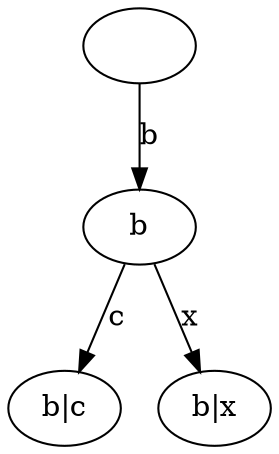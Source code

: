 digraph {

    root [label=""];
    bc [label="b|c"];
    b [label="b"];
    bx [label="b|x"];

    root -> b [label="b"];
    b -> bx [label="x"];
    b -> bc [label="c"];
}

